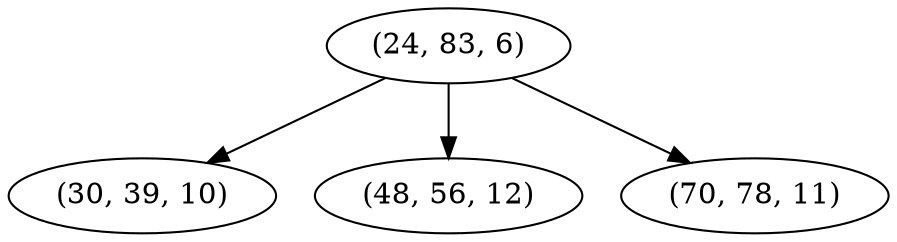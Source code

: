 digraph tree {
    "(24, 83, 6)";
    "(30, 39, 10)";
    "(48, 56, 12)";
    "(70, 78, 11)";
    "(24, 83, 6)" -> "(30, 39, 10)";
    "(24, 83, 6)" -> "(48, 56, 12)";
    "(24, 83, 6)" -> "(70, 78, 11)";
}
